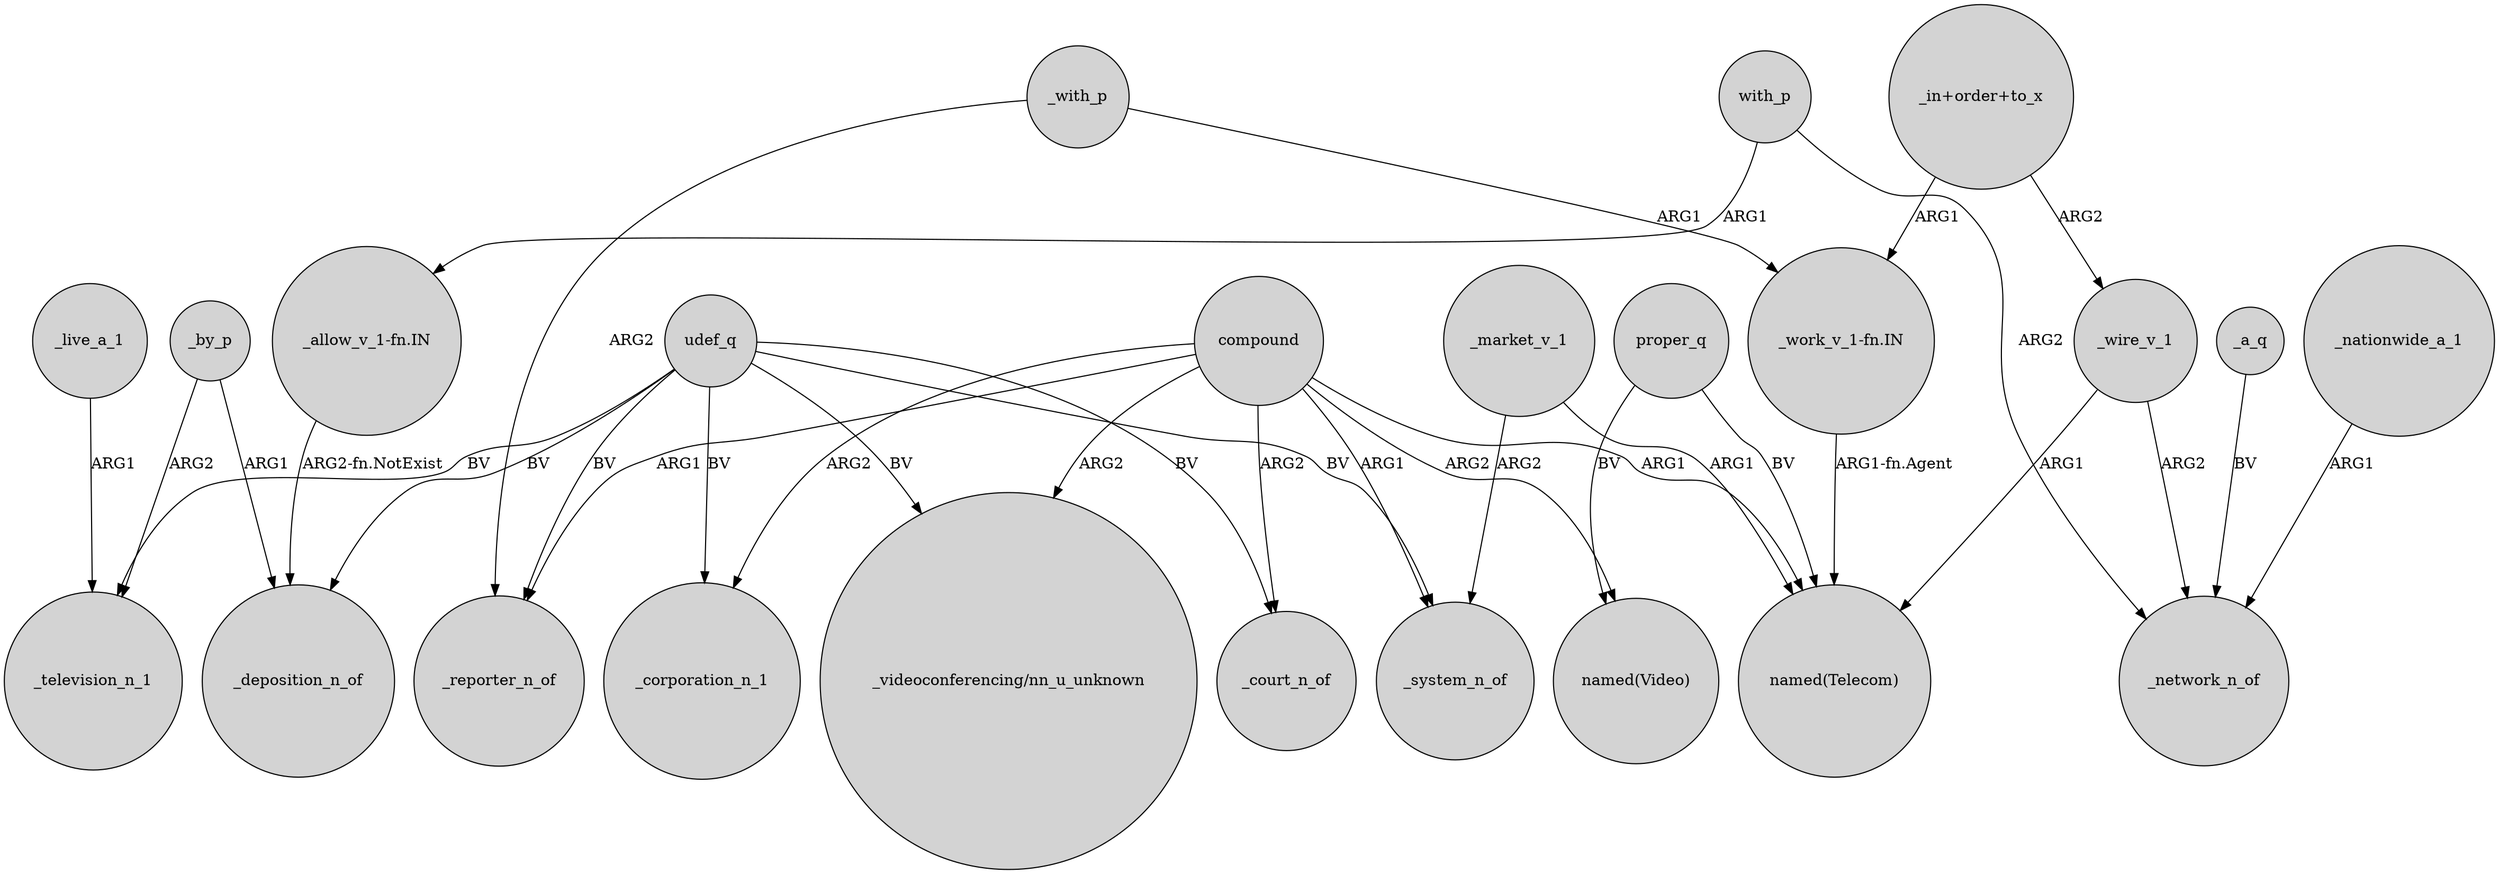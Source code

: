 digraph {
	node [shape=circle style=filled]
	"_allow_v_1-fn.IN" -> _deposition_n_of [label="ARG2-fn.NotExist"]
	compound -> _reporter_n_of [label=ARG1]
	"_in+order+to_x" -> "_work_v_1-fn.IN" [label=ARG1]
	"_in+order+to_x" -> _wire_v_1 [label=ARG2]
	_wire_v_1 -> _network_n_of [label=ARG2]
	_with_p -> _reporter_n_of [label=ARG2]
	_by_p -> _television_n_1 [label=ARG2]
	udef_q -> _television_n_1 [label=BV]
	compound -> _system_n_of [label=ARG1]
	udef_q -> _court_n_of [label=BV]
	udef_q -> "_videoconferencing/nn_u_unknown" [label=BV]
	compound -> _corporation_n_1 [label=ARG2]
	compound -> "named(Telecom)" [label=ARG1]
	udef_q -> _system_n_of [label=BV]
	_wire_v_1 -> "named(Telecom)" [label=ARG1]
	_market_v_1 -> "named(Telecom)" [label=ARG1]
	_a_q -> _network_n_of [label=BV]
	udef_q -> _corporation_n_1 [label=BV]
	compound -> "_videoconferencing/nn_u_unknown" [label=ARG2]
	_market_v_1 -> _system_n_of [label=ARG2]
	with_p -> "_allow_v_1-fn.IN" [label=ARG1]
	_by_p -> _deposition_n_of [label=ARG1]
	compound -> _court_n_of [label=ARG2]
	udef_q -> _reporter_n_of [label=BV]
	udef_q -> _deposition_n_of [label=BV]
	proper_q -> "named(Video)" [label=BV]
	_nationwide_a_1 -> _network_n_of [label=ARG1]
	proper_q -> "named(Telecom)" [label=BV]
	with_p -> _network_n_of [label=ARG2]
	"_work_v_1-fn.IN" -> "named(Telecom)" [label="ARG1-fn.Agent"]
	_with_p -> "_work_v_1-fn.IN" [label=ARG1]
	compound -> "named(Video)" [label=ARG2]
	_live_a_1 -> _television_n_1 [label=ARG1]
}
